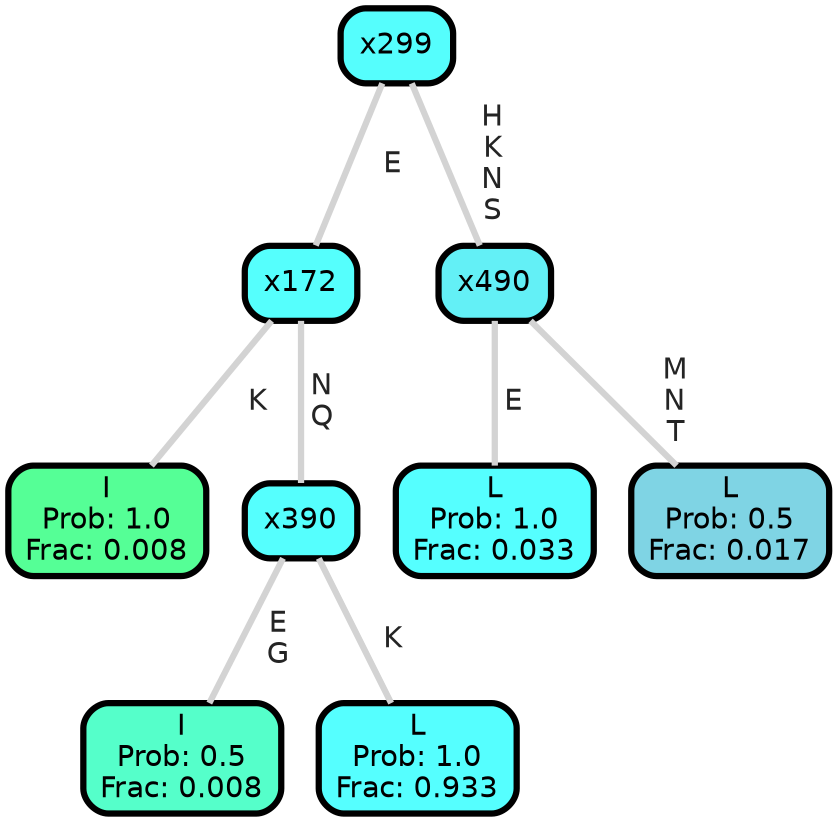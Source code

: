 graph Tree {
node [shape=box, style="filled, rounded",color="black",penwidth="3",fontcolor="black",                 fontname=helvetica] ;
graph [ranksep="0 equally", splines=straight,                 bgcolor=transparent, dpi=200] ;
edge [fontname=helvetica, fontweight=bold,fontcolor=grey14,color=lightgray] ;
0 [label="I
Prob: 1.0
Frac: 0.008", fillcolor="#55ff96"] ;
1 [label="x172", fillcolor="#55fffd"] ;
2 [label="I
Prob: 0.5
Frac: 0.008", fillcolor="#55ffca"] ;
3 [label="x390", fillcolor="#55fffe"] ;
4 [label="L
Prob: 1.0
Frac: 0.933", fillcolor="#55ffff"] ;
5 [label="x299", fillcolor="#55fefd"] ;
6 [label="L
Prob: 1.0
Frac: 0.033", fillcolor="#55ffff"] ;
7 [label="x490", fillcolor="#63f0f6"] ;
8 [label="L
Prob: 0.5
Frac: 0.017", fillcolor="#7fd4e4"] ;
1 -- 0 [label=" K",penwidth=3] ;
1 -- 3 [label=" N\n Q",penwidth=3] ;
3 -- 2 [label=" E\n G",penwidth=3] ;
3 -- 4 [label=" K",penwidth=3] ;
5 -- 1 [label=" E",penwidth=3] ;
5 -- 7 [label=" H\n K\n N\n S",penwidth=3] ;
7 -- 6 [label=" E",penwidth=3] ;
7 -- 8 [label=" M\n N\n T",penwidth=3] ;
{rank = same;}}